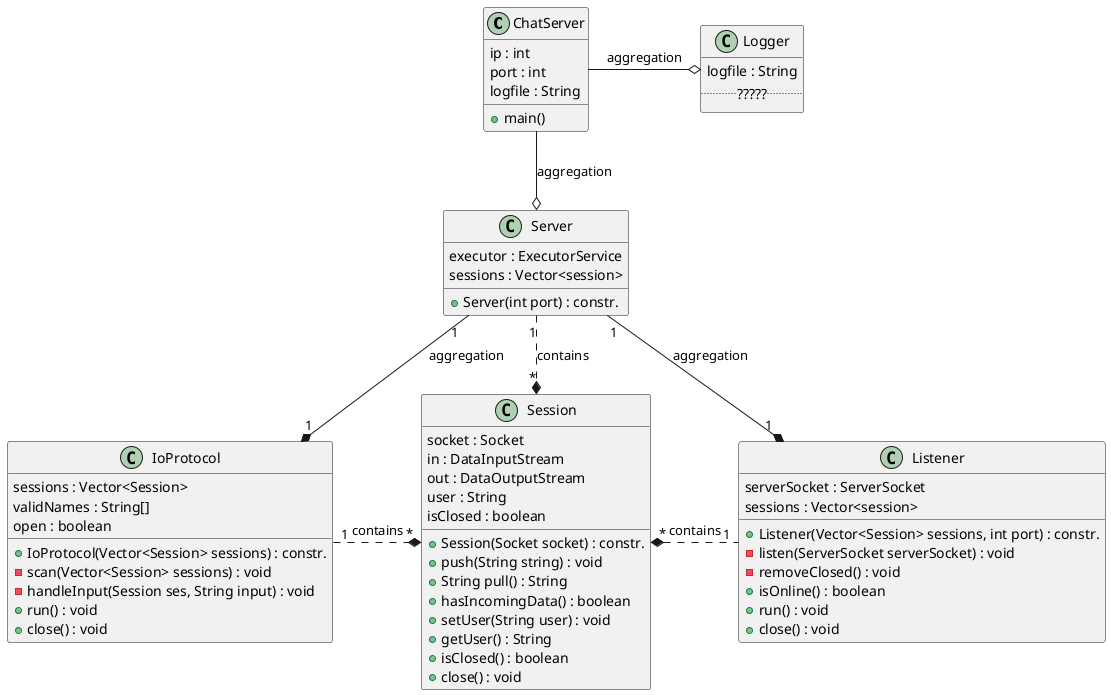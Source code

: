@startuml
'https://plantuml.com/class-diagram
class ChatServer {
ip : int
port : int
logfile : String
+main()
}
class Logger {
logfile : String
..?????..
}

class Session {
socket : Socket
in : DataInputStream
out : DataOutputStream
user : String
isClosed : boolean
+Session(Socket socket) : constr.
+push(String string) : void
+String pull() : String
+hasIncomingData() : boolean
+setUser(String user) : void
+getUser() : String
+isClosed() : boolean
+close() : void
}

class Server {
executor : ExecutorService
sessions : Vector<session>
+Server(int port) : constr.
}

class Listener {
serverSocket : ServerSocket
sessions : Vector<session>
+Listener(Vector<Session> sessions, int port) : constr.
-listen(ServerSocket serverSocket) : void
-removeClosed() : void
+isOnline() : boolean
+run() : void
+close() : void
}

class IoProtocol {
sessions : Vector<Session>
validNames : String[]
open : boolean
+IoProtocol(Vector<Session> sessions) : constr.
-scan(Vector<Session> sessions) : void
-handleInput(Session ses, String input) : void
+run() : void
+close() : void
}

ChatServer -o Logger : aggregation
ChatServer --o Server : aggregation

Server "1"--*"1" IoProtocol : aggregation
Server "1"--*"1" Listener : aggregation
Session "*"*.up."1" Server : contains
Session "*"*..left.."1" IoProtocol : contains
Session "*"*..right.."1" Listener : contains

@enduml

